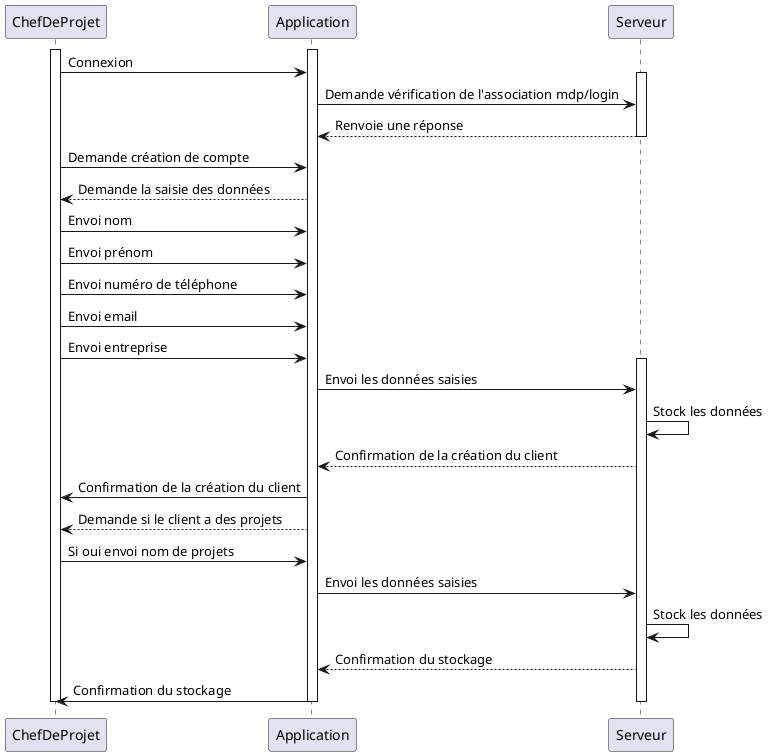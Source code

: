 @startuml

hide circle
hide empty members
hide empty methods


participant ChefDeProjet as c
participant Application as App
participant Serveur as s

activate c
activate App

c -> App : Connexion

activate s
App -> s : Demande vérification de l'association mdp/login
App <-- s : Renvoie une réponse
deactivate s

c -> App : Demande création de compte
c <-- App : Demande la saisie des données
c -> App : Envoi nom
c -> App : Envoi prénom
c -> App : Envoi numéro de téléphone
c -> App : Envoi email
c -> App : Envoi entreprise

activate s
App -> s : Envoi les données saisies
s -> s : Stock les données
s --> App : Confirmation de la création du client
App -> c : Confirmation de la création du client
c <-- App : Demande si le client a des projets
c -> App : Si oui envoi nom de projets
s <- App : Envoi les données saisies
s -> s : Stock les données
s --> App : Confirmation du stockage
App -> c : Confirmation du stockage
deactivate c
deactivate App
deactivate s

@enduml
